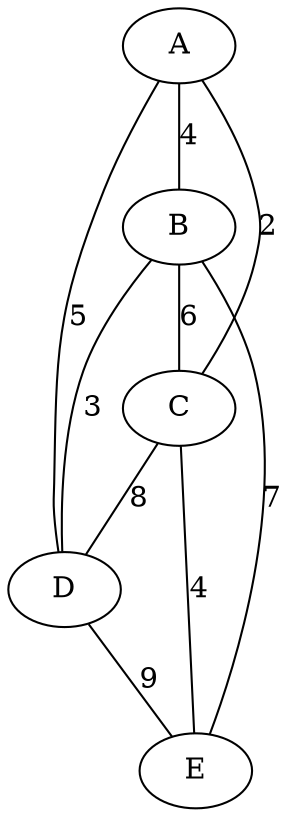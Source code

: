 graph G {
  "A";
  "B";
  "C";
  "D";
  "E";
  "A" -- "B" [label="4"];
  "A" -- "C" [label="2"];
  "A" -- "D" [label="5"];
  "B" -- "C" [label="6"];
  "B" -- "D" [label="3"];
  "B" -- "E" [label="7"];
  "C" -- "D" [label="8"];
  "C" -- "E" [label="4"];
  "D" -- "E" [label="9"];
}
